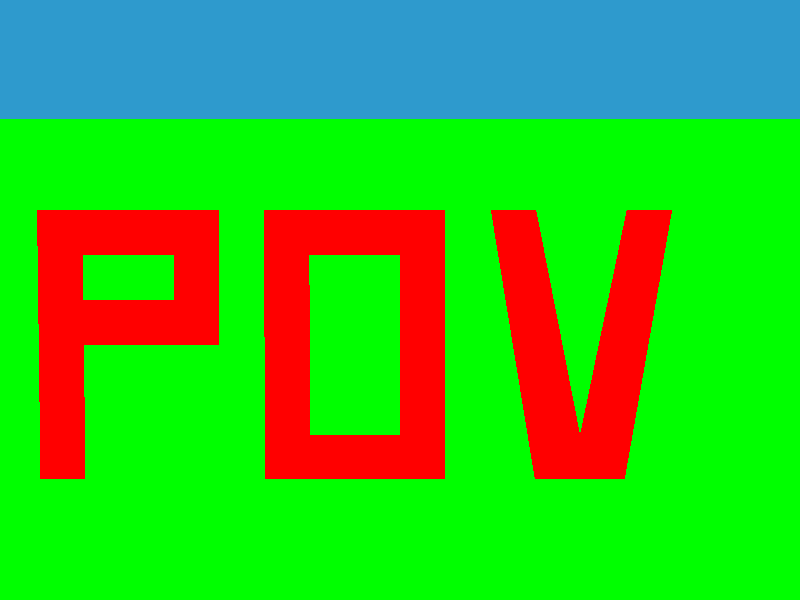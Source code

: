 // Persistence Of Vision raytracer version 3.5 sample file.
//
// -w320 -h240
// -w800 -h600 +a0.3

global_settings { assumed_gamma 2.2 }

#include "colors.inc"
#include "shapes.inc"

camera {
  location <0, 8, -50>
  right <4/3, 0, 0>
  up <0, 1, 0>
  sky <0, 1, 0>
  angle 20
  look_at <0, 4, 0>
}

light_source { <20, 50, -100> color White }

background { color SkyBlue }

#declare P =
polygon {
  12,
  <0, 0>, <0, 6>, <4, 6>, <4, 3>, <1, 3>, <1, 0>, <0, 0>,
  <1, 4>, <1, 5>, <3, 5>, <3, 4>, <1, 4>
}

#declare O =
polygon {
  10,
  <0, 0>, <0, 6>, <4, 6>, <4, 0>, <0, 0>,
  <1, 1>, <1, 5>, <3, 5>, <3, 1>, <1, 1>
}

#declare V =
polygon {
  8,
  <1, 0>, <0, 6>, <1, 6>, <2, 1>, <3, 6>, <4, 6>, <3, 0>, <1, 0>
}

union {
  object { P translate -5*x }
  object { O translate 0*x }
  object { V translate 5*x }
  pigment { colour Red }
  finish { ambient .3 diffuse .6 }
  translate -3*x
}

plane { y, 0
  pigment { color Green }
}

